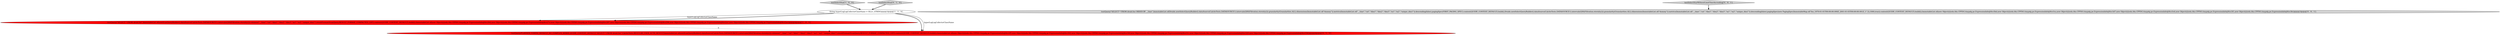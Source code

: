 digraph {
0 [style = filled, label = "String hyperLogLogCollectorClassName = HLLC_STRING@@@3@@@['1', '1', '0']", fillcolor = white, shape = ellipse image = "AAA0AAABBB1BBB"];
6 [style = filled, label = "testSelectStarWithoutLimitTimeAscending['0', '0', '1']", fillcolor = lightgray, shape = diamond image = "AAA0AAABBB3BBB"];
5 [style = filled, label = "testQuery(\"SELECT * FROM druid.foo ORDER BY __time\",ImmutableList.of(Druids.newSelectQueryBuilder().dataSource(CalciteTests.DATASOURCE1).intervals(QSS(Filtration.eternity())).granularity(Granularities.ALL).dimensions(ImmutableList.of(\"dummy\")).metrics(ImmutableList.of(\"__time\",\"cnt\",\"dim1\",\"dim2\",\"dim3\",\"m1\",\"m2\",\"unique_dim1\")).descending(false).pagingSpec(FIRST_PAGING_SPEC).context(QUERY_CONTEXT_DEFAULT).build(),Druids.newSelectQueryBuilder().dataSource(CalciteTests.DATASOURCE1).intervals(QSS(Filtration.eternity())).granularity(Granularities.ALL).dimensions(ImmutableList.of(\"dummy\")).metrics(ImmutableList.of(\"__time\",\"cnt\",\"dim1\",\"dim2\",\"dim3\",\"m1\",\"m2\",\"unique_dim1\")).descending(false).pagingSpec(new PagingSpec(ImmutableMap.of(\"foo_1970-01-01T00:00:00.000Z_2001-01-03T00:00:00.001Z_1\",5),1000,true)).context(QUERY_CONTEXT_DEFAULT).build()),ImmutableList.of(new Object((((edu.fdu.CPPDG.tinypdg.pe.ExpressionInfo@8ce3bd,new Object((((edu.fdu.CPPDG.tinypdg.pe.ExpressionInfo@8ce3ca,new Object((((edu.fdu.CPPDG.tinypdg.pe.ExpressionInfo@8ce3d7,new Object((((edu.fdu.CPPDG.tinypdg.pe.ExpressionInfo@8ce3e4,new Object((((edu.fdu.CPPDG.tinypdg.pe.ExpressionInfo@8ce3f1,new Object((((edu.fdu.CPPDG.tinypdg.pe.ExpressionInfo@8ce3fe))@@@3@@@['0', '0', '1']", fillcolor = lightgray, shape = ellipse image = "AAA0AAABBB3BBB"];
1 [style = filled, label = "testSelectStar['1', '0', '0']", fillcolor = lightgray, shape = diamond image = "AAA0AAABBB1BBB"];
2 [style = filled, label = "testQuery(\"SELECT * FROM druid.foo\",ImmutableList.of(newScanQueryBuilder().dataSource(CalciteTests.DATASOURCE1).intervals(QSS(Filtration.eternity())).columns(\"__time\",\"cnt\",\"dim1\",\"dim2\",\"dim3\",\"m1\",\"m2\",\"unique_dim1\").resultFormat(ScanQuery.RESULT_FORMAT_COMPACTED_LIST).context(QUERY_CONTEXT_DEFAULT).build()),ImmutableList.of(new Object((((edu.fdu.CPPDG.tinypdg.pe.ExpressionInfo@8ce26d,new Object((((edu.fdu.CPPDG.tinypdg.pe.ExpressionInfo@8ce27a,new Object((((edu.fdu.CPPDG.tinypdg.pe.ExpressionInfo@8ce287,new Object((((edu.fdu.CPPDG.tinypdg.pe.ExpressionInfo@8ce294,new Object((((edu.fdu.CPPDG.tinypdg.pe.ExpressionInfo@8ce2a1,new Object((((edu.fdu.CPPDG.tinypdg.pe.ExpressionInfo@8ce2ae))@@@4@@@['1', '0', '0']", fillcolor = red, shape = ellipse image = "AAA1AAABBB1BBB"];
4 [style = filled, label = "testSelectStar['0', '1', '0']", fillcolor = lightgray, shape = diamond image = "AAA0AAABBB2BBB"];
3 [style = filled, label = "testQuery(PLANNER_CONFIG_DEFAULT_NO_COMPLEX_SERDE,QUERY_CONTEXT_DEFAULT,\"SELECT * FROM druid.foo\",CalciteTests.REGULAR_USER_AUTH_RESULT,ImmutableList.of(newScanQueryBuilder().dataSource(CalciteTests.DATASOURCE1).intervals(QSS(Filtration.eternity())).columns(\"__time\",\"cnt\",\"dim1\",\"dim2\",\"dim3\",\"m1\",\"m2\",\"unique_dim1\").resultFormat(ScanQuery.RESULT_FORMAT_COMPACTED_LIST).context(QUERY_CONTEXT_DEFAULT).build()),ImmutableList.of(new Object((((edu.fdu.CPPDG.tinypdg.pe.ExpressionInfo@8ce2f5,new Object((((edu.fdu.CPPDG.tinypdg.pe.ExpressionInfo@8ce302,new Object((((edu.fdu.CPPDG.tinypdg.pe.ExpressionInfo@8ce30f,new Object((((edu.fdu.CPPDG.tinypdg.pe.ExpressionInfo@8ce31c,new Object((((edu.fdu.CPPDG.tinypdg.pe.ExpressionInfo@8ce329,new Object((((edu.fdu.CPPDG.tinypdg.pe.ExpressionInfo@8ce336))@@@4@@@['0', '1', '0']", fillcolor = red, shape = ellipse image = "AAA1AAABBB2BBB"];
0->3 [style = bold, label=""];
6->5 [style = bold, label=""];
0->3 [style = solid, label="hyperLogLogCollectorClassName"];
1->0 [style = bold, label=""];
2->3 [style = dashed, label="0"];
0->2 [style = solid, label="hyperLogLogCollectorClassName"];
4->0 [style = bold, label=""];
0->2 [style = bold, label=""];
}
